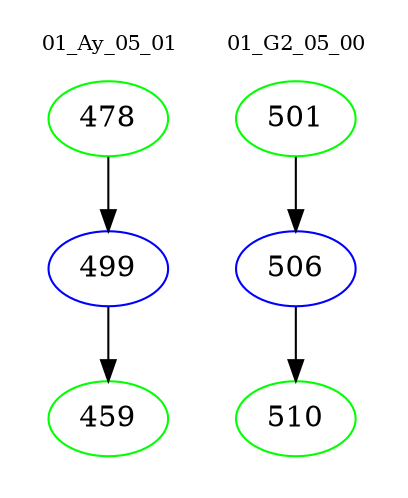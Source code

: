 digraph{
subgraph cluster_0 {
color = white
label = "01_Ay_05_01";
fontsize=10;
T0_478 [label="478", color="green"]
T0_478 -> T0_499 [color="black"]
T0_499 [label="499", color="blue"]
T0_499 -> T0_459 [color="black"]
T0_459 [label="459", color="green"]
}
subgraph cluster_1 {
color = white
label = "01_G2_05_00";
fontsize=10;
T1_501 [label="501", color="green"]
T1_501 -> T1_506 [color="black"]
T1_506 [label="506", color="blue"]
T1_506 -> T1_510 [color="black"]
T1_510 [label="510", color="green"]
}
}
